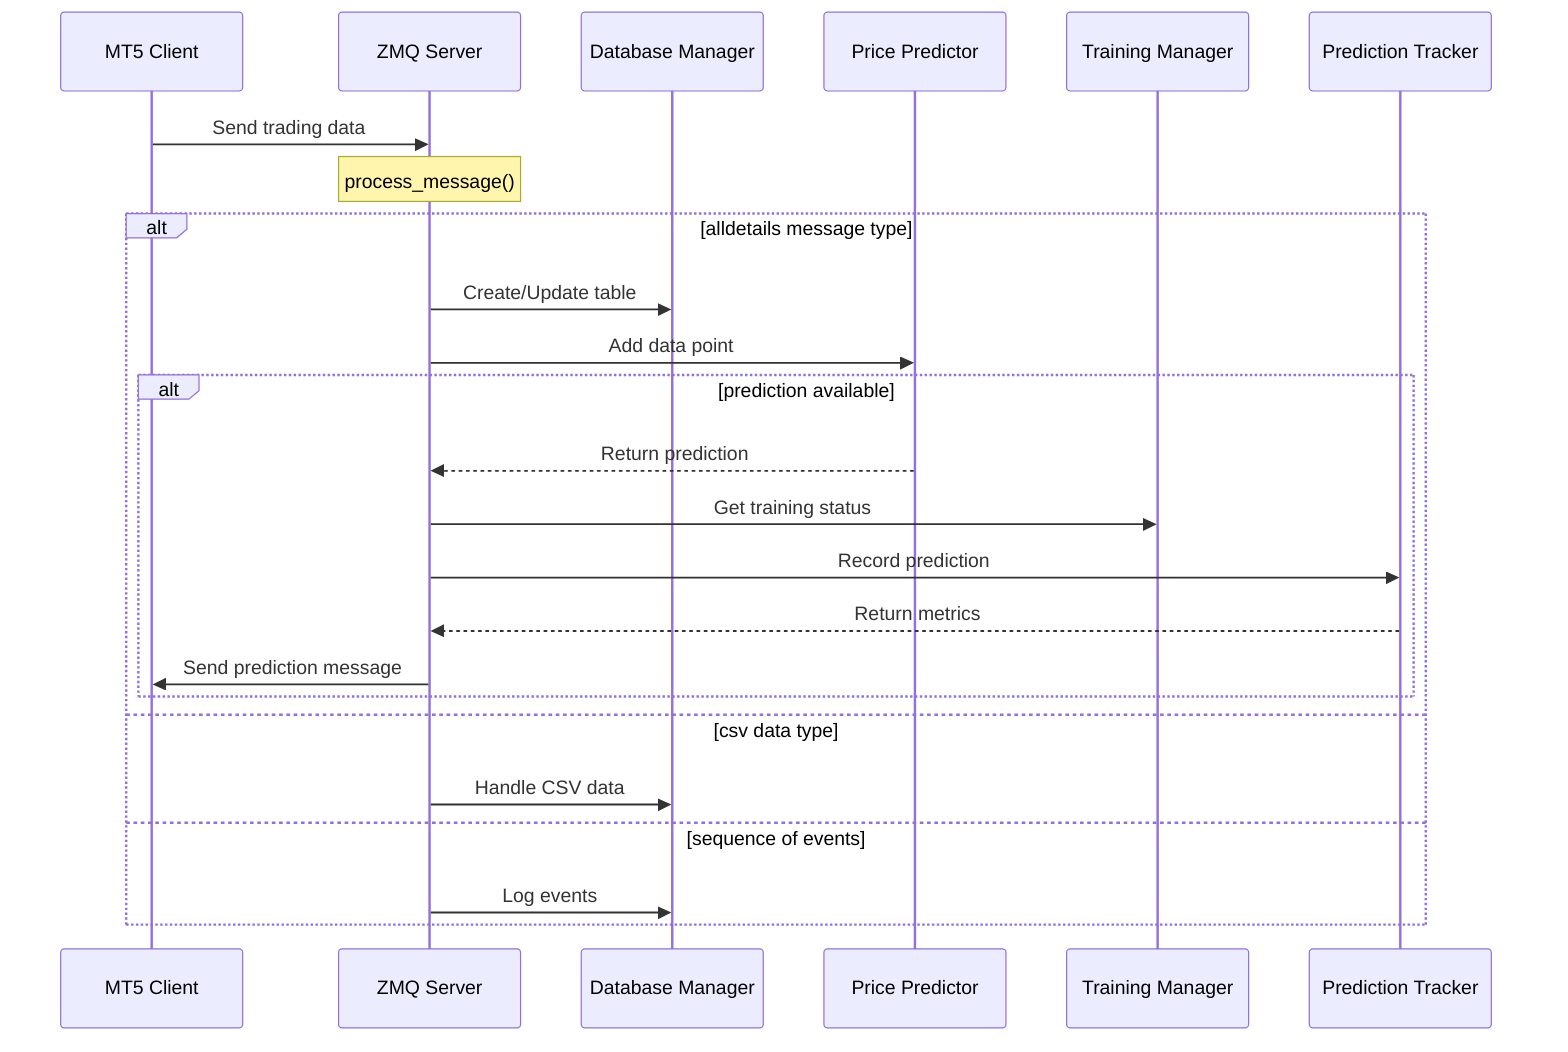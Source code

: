 sequenceDiagram
    participant MT5 as MT5 Client
    participant ZMQ as ZMQ Server
    participant DB as Database Manager
    participant PP as Price Predictor
    participant TM as Training Manager
    participant PT as Prediction Tracker

    MT5->>ZMQ: Send trading data
    Note over ZMQ: process_message()
    
    alt alldetails message type
        ZMQ->>DB: Create/Update table
        ZMQ->>PP: Add data point
        
        alt prediction available
            PP-->>ZMQ: Return prediction
            ZMQ->>TM: Get training status
            ZMQ->>PT: Record prediction
            PT-->>ZMQ: Return metrics
            ZMQ->>MT5: Send prediction message
        end
    else csv data type
        ZMQ->>DB: Handle CSV data
    else sequence of events
        ZMQ->>DB: Log events
    end
